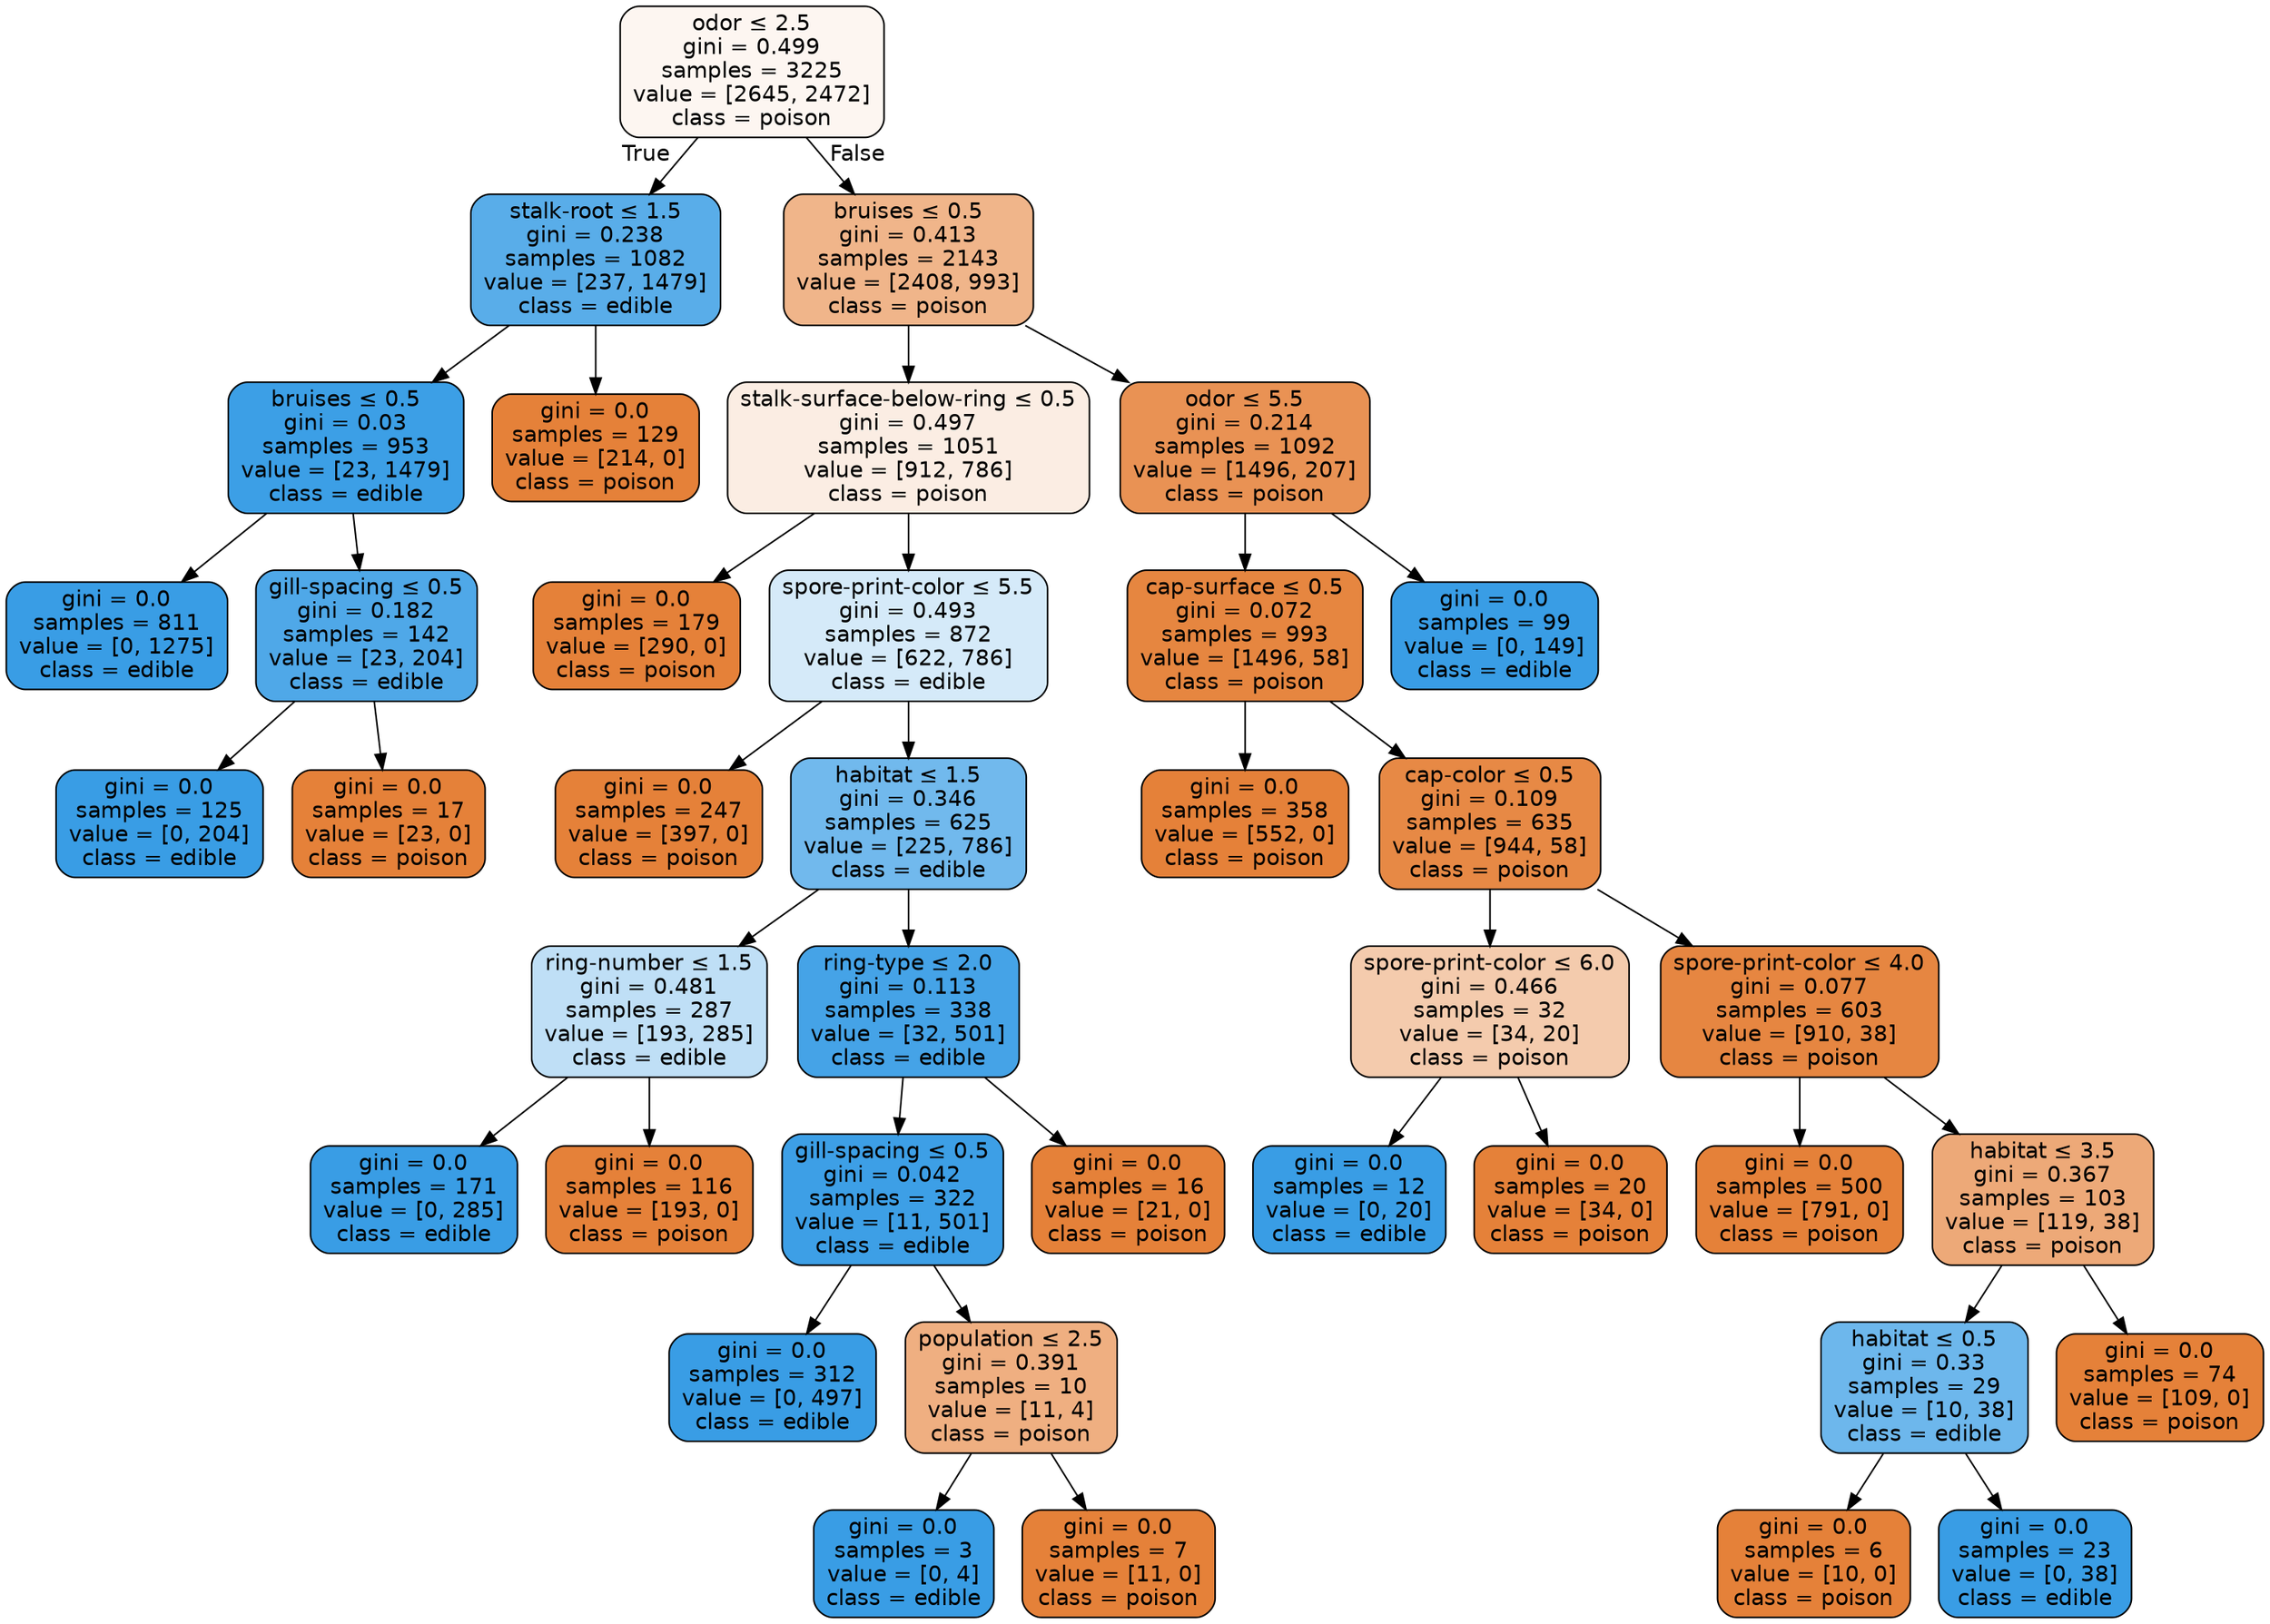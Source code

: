 digraph Tree {
node [shape=box, style="filled, rounded", color="black", fontname=helvetica] ;
edge [fontname=helvetica] ;
0 [label=<odor &le; 2.5<br/>gini = 0.499<br/>samples = 3225<br/>value = [2645, 2472]<br/>class = poison>, fillcolor="#e5813911"] ;
1 [label=<stalk-root &le; 1.5<br/>gini = 0.238<br/>samples = 1082<br/>value = [237, 1479]<br/>class = edible>, fillcolor="#399de5d6"] ;
0 -> 1 [labeldistance=2.5, labelangle=45, headlabel="True"] ;
3 [label=<bruises &le; 0.5<br/>gini = 0.03<br/>samples = 953<br/>value = [23, 1479]<br/>class = edible>, fillcolor="#399de5fb"] ;
1 -> 3 ;
23 [label=<gini = 0.0<br/>samples = 811<br/>value = [0, 1275]<br/>class = edible>, fillcolor="#399de5ff"] ;
3 -> 23 ;
24 [label=<gill-spacing &le; 0.5<br/>gini = 0.182<br/>samples = 142<br/>value = [23, 204]<br/>class = edible>, fillcolor="#399de5e2"] ;
3 -> 24 ;
25 [label=<gini = 0.0<br/>samples = 125<br/>value = [0, 204]<br/>class = edible>, fillcolor="#399de5ff"] ;
24 -> 25 ;
26 [label=<gini = 0.0<br/>samples = 17<br/>value = [23, 0]<br/>class = poison>, fillcolor="#e58139ff"] ;
24 -> 26 ;
4 [label=<gini = 0.0<br/>samples = 129<br/>value = [214, 0]<br/>class = poison>, fillcolor="#e58139ff"] ;
1 -> 4 ;
2 [label=<bruises &le; 0.5<br/>gini = 0.413<br/>samples = 2143<br/>value = [2408, 993]<br/>class = poison>, fillcolor="#e5813996"] ;
0 -> 2 [labeldistance=2.5, labelangle=-45, headlabel="False"] ;
5 [label=<stalk-surface-below-ring &le; 0.5<br/>gini = 0.497<br/>samples = 1051<br/>value = [912, 786]<br/>class = poison>, fillcolor="#e5813923"] ;
2 -> 5 ;
9 [label=<gini = 0.0<br/>samples = 179<br/>value = [290, 0]<br/>class = poison>, fillcolor="#e58139ff"] ;
5 -> 9 ;
10 [label=<spore-print-color &le; 5.5<br/>gini = 0.493<br/>samples = 872<br/>value = [622, 786]<br/>class = edible>, fillcolor="#399de535"] ;
5 -> 10 ;
11 [label=<gini = 0.0<br/>samples = 247<br/>value = [397, 0]<br/>class = poison>, fillcolor="#e58139ff"] ;
10 -> 11 ;
12 [label=<habitat &le; 1.5<br/>gini = 0.346<br/>samples = 625<br/>value = [225, 786]<br/>class = edible>, fillcolor="#399de5b6"] ;
10 -> 12 ;
13 [label=<ring-number &le; 1.5<br/>gini = 0.481<br/>samples = 287<br/>value = [193, 285]<br/>class = edible>, fillcolor="#399de552"] ;
12 -> 13 ;
15 [label=<gini = 0.0<br/>samples = 171<br/>value = [0, 285]<br/>class = edible>, fillcolor="#399de5ff"] ;
13 -> 15 ;
16 [label=<gini = 0.0<br/>samples = 116<br/>value = [193, 0]<br/>class = poison>, fillcolor="#e58139ff"] ;
13 -> 16 ;
14 [label=<ring-type &le; 2.0<br/>gini = 0.113<br/>samples = 338<br/>value = [32, 501]<br/>class = edible>, fillcolor="#399de5ef"] ;
12 -> 14 ;
17 [label=<gill-spacing &le; 0.5<br/>gini = 0.042<br/>samples = 322<br/>value = [11, 501]<br/>class = edible>, fillcolor="#399de5f9"] ;
14 -> 17 ;
19 [label=<gini = 0.0<br/>samples = 312<br/>value = [0, 497]<br/>class = edible>, fillcolor="#399de5ff"] ;
17 -> 19 ;
20 [label=<population &le; 2.5<br/>gini = 0.391<br/>samples = 10<br/>value = [11, 4]<br/>class = poison>, fillcolor="#e58139a2"] ;
17 -> 20 ;
21 [label=<gini = 0.0<br/>samples = 3<br/>value = [0, 4]<br/>class = edible>, fillcolor="#399de5ff"] ;
20 -> 21 ;
22 [label=<gini = 0.0<br/>samples = 7<br/>value = [11, 0]<br/>class = poison>, fillcolor="#e58139ff"] ;
20 -> 22 ;
18 [label=<gini = 0.0<br/>samples = 16<br/>value = [21, 0]<br/>class = poison>, fillcolor="#e58139ff"] ;
14 -> 18 ;
6 [label=<odor &le; 5.5<br/>gini = 0.214<br/>samples = 1092<br/>value = [1496, 207]<br/>class = poison>, fillcolor="#e58139dc"] ;
2 -> 6 ;
7 [label=<cap-surface &le; 0.5<br/>gini = 0.072<br/>samples = 993<br/>value = [1496, 58]<br/>class = poison>, fillcolor="#e58139f5"] ;
6 -> 7 ;
27 [label=<gini = 0.0<br/>samples = 358<br/>value = [552, 0]<br/>class = poison>, fillcolor="#e58139ff"] ;
7 -> 27 ;
28 [label=<cap-color &le; 0.5<br/>gini = 0.109<br/>samples = 635<br/>value = [944, 58]<br/>class = poison>, fillcolor="#e58139ef"] ;
7 -> 28 ;
29 [label=<spore-print-color &le; 6.0<br/>gini = 0.466<br/>samples = 32<br/>value = [34, 20]<br/>class = poison>, fillcolor="#e5813969"] ;
28 -> 29 ;
31 [label=<gini = 0.0<br/>samples = 12<br/>value = [0, 20]<br/>class = edible>, fillcolor="#399de5ff"] ;
29 -> 31 ;
32 [label=<gini = 0.0<br/>samples = 20<br/>value = [34, 0]<br/>class = poison>, fillcolor="#e58139ff"] ;
29 -> 32 ;
30 [label=<spore-print-color &le; 4.0<br/>gini = 0.077<br/>samples = 603<br/>value = [910, 38]<br/>class = poison>, fillcolor="#e58139f4"] ;
28 -> 30 ;
33 [label=<gini = 0.0<br/>samples = 500<br/>value = [791, 0]<br/>class = poison>, fillcolor="#e58139ff"] ;
30 -> 33 ;
34 [label=<habitat &le; 3.5<br/>gini = 0.367<br/>samples = 103<br/>value = [119, 38]<br/>class = poison>, fillcolor="#e58139ae"] ;
30 -> 34 ;
35 [label=<habitat &le; 0.5<br/>gini = 0.33<br/>samples = 29<br/>value = [10, 38]<br/>class = edible>, fillcolor="#399de5bc"] ;
34 -> 35 ;
37 [label=<gini = 0.0<br/>samples = 6<br/>value = [10, 0]<br/>class = poison>, fillcolor="#e58139ff"] ;
35 -> 37 ;
38 [label=<gini = 0.0<br/>samples = 23<br/>value = [0, 38]<br/>class = edible>, fillcolor="#399de5ff"] ;
35 -> 38 ;
36 [label=<gini = 0.0<br/>samples = 74<br/>value = [109, 0]<br/>class = poison>, fillcolor="#e58139ff"] ;
34 -> 36 ;
8 [label=<gini = 0.0<br/>samples = 99<br/>value = [0, 149]<br/>class = edible>, fillcolor="#399de5ff"] ;
6 -> 8 ;
}
